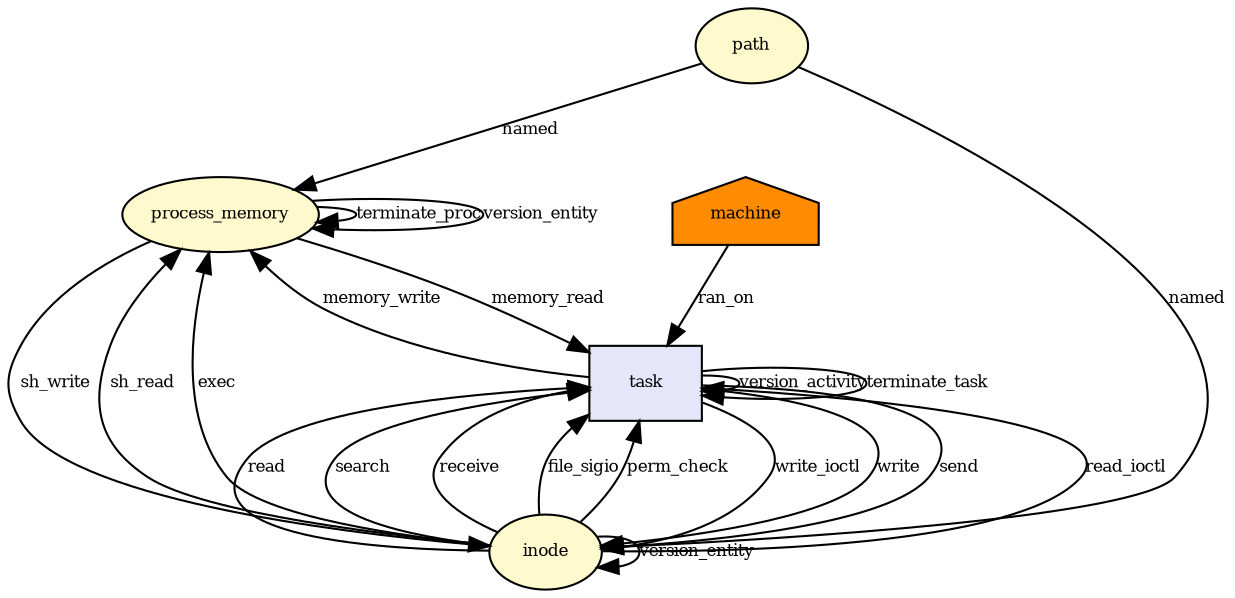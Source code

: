 digraph RGL__DirectedAdjacencyGraph {process_memory[fontsize = 8,label = process_memory,shape = ellipse, fillcolor="#fffacd", style = filled]

process_memory -> process_memory[fontsize = 8,label = terminate_proc]

path[fontsize = 8,label = path,shape = ellipse, fillcolor="#fffacd", style = filled]

path -> process_memory[fontsize = 8,label = named]

machine[fontsize = 8,label = machine,shape = house, fillcolor="#ff8c00", style = filled]

task[fontsize = 8,label = task,shape = rectangle, fillcolor="#e6e6fa", style = filled]

machine -> task[fontsize = 8,label = ran_on]

inode[fontsize = 8,label = inode,shape = ellipse, fillcolor="#fffacd", style = filled]

path -> inode[fontsize = 8,label = named]

process_memory -> task[fontsize = 8,label = memory_read]

task -> inode[fontsize = 8,label = write_ioctl]

task -> task[fontsize = 8,label = version_activity]

inode -> inode[fontsize = 8,label = version_entity]

inode -> process_memory[fontsize = 8,label = sh_read]

process_memory -> process_memory[fontsize = 8,label = version_entity]

inode -> task[fontsize = 8,label = read_ioctl]

task -> process_memory[fontsize = 8,label = memory_write]

process_memory -> inode[fontsize = 8,label = sh_write]

task -> inode[fontsize = 8,label = write]

inode -> task[fontsize = 8,label = read]

inode -> task[fontsize = 8,label = search]

task -> inode[fontsize = 8,label = send]

inode -> task[fontsize = 8,label = receive]

inode -> process_memory[fontsize = 8,label = exec]

inode -> task[fontsize = 8,label = file_sigio]

inode -> task[fontsize = 8,label = perm_check]

task -> task[fontsize = 8,label = terminate_task]

}